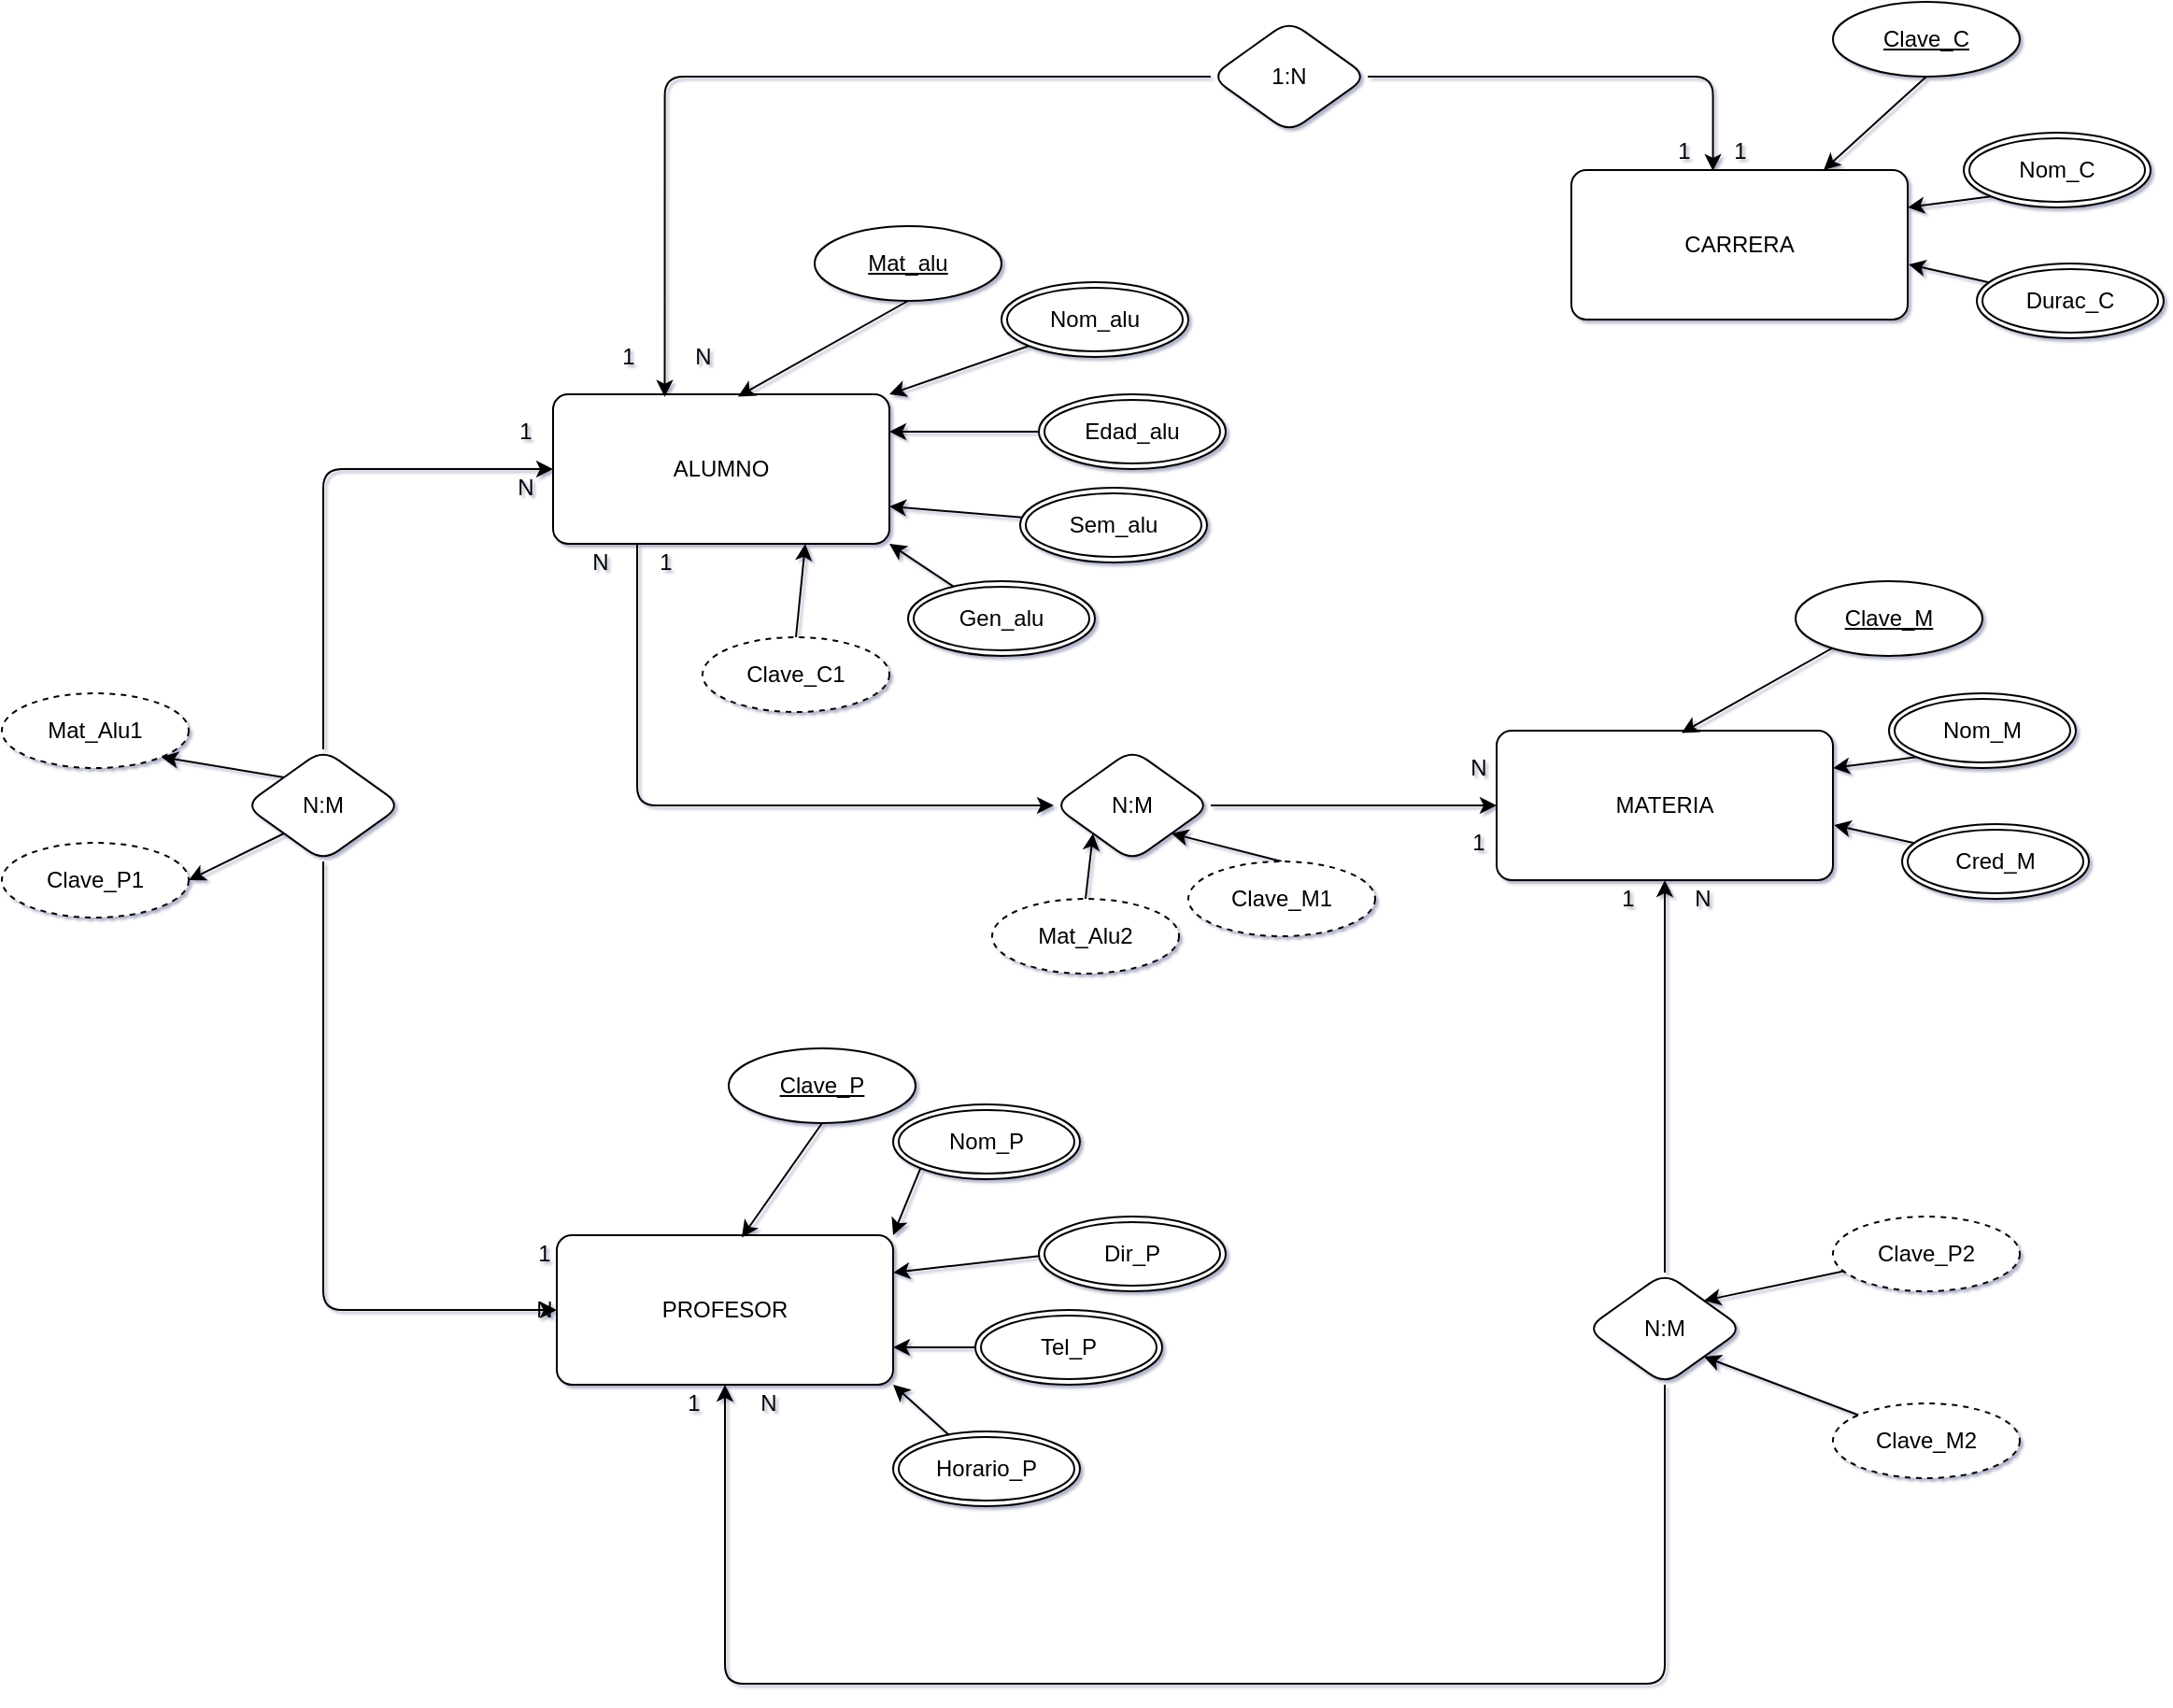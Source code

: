 <mxfile>
    <diagram id="ZThoCx-mE-rx39QBqhsQ" name="Página-1">
        <mxGraphModel dx="2309" dy="858" grid="1" gridSize="10" guides="1" tooltips="1" connect="1" arrows="1" fold="1" page="1" pageScale="1" pageWidth="827" pageHeight="1169" background="none" math="0" shadow="1">
            <root>
                <mxCell id="0"/>
                <mxCell id="1" parent="0"/>
                <mxCell id="98" style="edgeStyle=orthogonalEdgeStyle;rounded=1;html=1;exitX=0.25;exitY=1;exitDx=0;exitDy=0;entryX=0;entryY=0.5;entryDx=0;entryDy=0;" edge="1" parent="1" source="17" target="96">
                    <mxGeometry relative="1" as="geometry"/>
                </mxCell>
                <mxCell id="17" value="ALUMNO" style="rounded=1;arcSize=10;whiteSpace=wrap;html=1;align=center;" vertex="1" parent="1">
                    <mxGeometry x="-35" y="220" width="180" height="80" as="geometry"/>
                </mxCell>
                <mxCell id="33" style="edgeStyle=none;rounded=1;html=1;exitX=0;exitY=1;exitDx=0;exitDy=0;entryX=1;entryY=0;entryDx=0;entryDy=0;" edge="1" parent="1" source="19" target="17">
                    <mxGeometry relative="1" as="geometry"/>
                </mxCell>
                <mxCell id="19" value="Nom_alu" style="ellipse;shape=doubleEllipse;margin=3;whiteSpace=wrap;html=1;align=center;rounded=1;" vertex="1" parent="1">
                    <mxGeometry x="205" y="160" width="100" height="40" as="geometry"/>
                </mxCell>
                <mxCell id="34" style="edgeStyle=none;rounded=1;html=1;entryX=1;entryY=0.25;entryDx=0;entryDy=0;" edge="1" parent="1" source="20" target="17">
                    <mxGeometry relative="1" as="geometry"/>
                </mxCell>
                <mxCell id="20" value="Edad_alu" style="ellipse;shape=doubleEllipse;margin=3;whiteSpace=wrap;html=1;align=center;rounded=1;" vertex="1" parent="1">
                    <mxGeometry x="225" y="220" width="100" height="40" as="geometry"/>
                </mxCell>
                <mxCell id="35" style="edgeStyle=none;rounded=1;html=1;entryX=1;entryY=0.75;entryDx=0;entryDy=0;" edge="1" parent="1" source="21" target="17">
                    <mxGeometry relative="1" as="geometry"/>
                </mxCell>
                <mxCell id="21" value="Sem_alu" style="ellipse;shape=doubleEllipse;margin=3;whiteSpace=wrap;html=1;align=center;rounded=1;" vertex="1" parent="1">
                    <mxGeometry x="215" y="270" width="100" height="40" as="geometry"/>
                </mxCell>
                <mxCell id="36" style="edgeStyle=none;rounded=1;html=1;entryX=1;entryY=1;entryDx=0;entryDy=0;" edge="1" parent="1" source="22" target="17">
                    <mxGeometry relative="1" as="geometry"/>
                </mxCell>
                <mxCell id="22" value="Gen_alu" style="ellipse;shape=doubleEllipse;margin=3;whiteSpace=wrap;html=1;align=center;rounded=1;" vertex="1" parent="1">
                    <mxGeometry x="155" y="320" width="100" height="40" as="geometry"/>
                </mxCell>
                <mxCell id="32" style="edgeStyle=none;rounded=1;html=1;exitX=0.5;exitY=1;exitDx=0;exitDy=0;entryX=0.55;entryY=0.015;entryDx=0;entryDy=0;entryPerimeter=0;" edge="1" parent="1" source="23" target="17">
                    <mxGeometry relative="1" as="geometry"/>
                </mxCell>
                <mxCell id="23" value="Mat_alu" style="ellipse;whiteSpace=wrap;html=1;align=center;fontStyle=4;rounded=1;" vertex="1" parent="1">
                    <mxGeometry x="105" y="130" width="100" height="40" as="geometry"/>
                </mxCell>
                <mxCell id="37" value="PROFESOR" style="rounded=1;arcSize=10;whiteSpace=wrap;html=1;align=center;" vertex="1" parent="1">
                    <mxGeometry x="-33" y="670" width="180" height="80" as="geometry"/>
                </mxCell>
                <mxCell id="38" style="edgeStyle=none;rounded=1;html=1;exitX=0;exitY=1;exitDx=0;exitDy=0;entryX=1;entryY=0;entryDx=0;entryDy=0;" edge="1" parent="1" source="39" target="37">
                    <mxGeometry relative="1" as="geometry"/>
                </mxCell>
                <mxCell id="39" value="Nom_P" style="ellipse;shape=doubleEllipse;margin=3;whiteSpace=wrap;html=1;align=center;rounded=1;" vertex="1" parent="1">
                    <mxGeometry x="147" y="600" width="100" height="40" as="geometry"/>
                </mxCell>
                <mxCell id="40" style="edgeStyle=none;rounded=1;html=1;entryX=1;entryY=0.25;entryDx=0;entryDy=0;" edge="1" parent="1" target="37">
                    <mxGeometry relative="1" as="geometry">
                        <mxPoint x="235" y="680" as="sourcePoint"/>
                    </mxGeometry>
                </mxCell>
                <mxCell id="41" value="Dir_P" style="ellipse;shape=doubleEllipse;margin=3;whiteSpace=wrap;html=1;align=center;rounded=1;" vertex="1" parent="1">
                    <mxGeometry x="225" y="660" width="100" height="40" as="geometry"/>
                </mxCell>
                <mxCell id="42" style="edgeStyle=none;rounded=1;html=1;entryX=1;entryY=0.75;entryDx=0;entryDy=0;" edge="1" parent="1" source="43" target="37">
                    <mxGeometry relative="1" as="geometry"/>
                </mxCell>
                <mxCell id="43" value="Tel_P" style="ellipse;shape=doubleEllipse;margin=3;whiteSpace=wrap;html=1;align=center;rounded=1;" vertex="1" parent="1">
                    <mxGeometry x="191" y="710" width="100" height="40" as="geometry"/>
                </mxCell>
                <mxCell id="44" style="edgeStyle=none;rounded=1;html=1;entryX=1;entryY=1;entryDx=0;entryDy=0;" edge="1" parent="1" source="45" target="37">
                    <mxGeometry relative="1" as="geometry"/>
                </mxCell>
                <mxCell id="45" value="Horario_P" style="ellipse;shape=doubleEllipse;margin=3;whiteSpace=wrap;html=1;align=center;rounded=1;" vertex="1" parent="1">
                    <mxGeometry x="147" y="775" width="100" height="40" as="geometry"/>
                </mxCell>
                <mxCell id="46" style="edgeStyle=none;rounded=1;html=1;exitX=0.5;exitY=1;exitDx=0;exitDy=0;entryX=0.55;entryY=0.015;entryDx=0;entryDy=0;entryPerimeter=0;" edge="1" parent="1" source="47" target="37">
                    <mxGeometry relative="1" as="geometry"/>
                </mxCell>
                <mxCell id="47" value="Clave_P" style="ellipse;whiteSpace=wrap;html=1;align=center;fontStyle=4;rounded=1;" vertex="1" parent="1">
                    <mxGeometry x="59" y="570" width="100" height="40" as="geometry"/>
                </mxCell>
                <mxCell id="48" value="CARRERA" style="rounded=1;arcSize=10;whiteSpace=wrap;html=1;align=center;" vertex="1" parent="1">
                    <mxGeometry x="510" y="100" width="180" height="80" as="geometry"/>
                </mxCell>
                <mxCell id="49" style="edgeStyle=none;rounded=1;html=1;exitX=0;exitY=1;exitDx=0;exitDy=0;entryX=1;entryY=0.25;entryDx=0;entryDy=0;" edge="1" parent="1" source="50" target="48">
                    <mxGeometry relative="1" as="geometry"/>
                </mxCell>
                <mxCell id="50" value="Nom_C" style="ellipse;shape=doubleEllipse;margin=3;whiteSpace=wrap;html=1;align=center;rounded=1;" vertex="1" parent="1">
                    <mxGeometry x="720" y="80" width="100" height="40" as="geometry"/>
                </mxCell>
                <mxCell id="51" style="edgeStyle=none;rounded=1;html=1;entryX=1.003;entryY=0.631;entryDx=0;entryDy=0;entryPerimeter=0;" edge="1" parent="1" source="52" target="48">
                    <mxGeometry relative="1" as="geometry">
                        <Array as="points"/>
                    </mxGeometry>
                </mxCell>
                <mxCell id="52" value="Durac_C" style="ellipse;shape=doubleEllipse;margin=3;whiteSpace=wrap;html=1;align=center;rounded=1;" vertex="1" parent="1">
                    <mxGeometry x="727" y="150" width="100" height="40" as="geometry"/>
                </mxCell>
                <mxCell id="57" style="edgeStyle=none;rounded=1;html=1;exitX=0.5;exitY=1;exitDx=0;exitDy=0;entryX=0.75;entryY=0;entryDx=0;entryDy=0;" edge="1" parent="1" source="58" target="48">
                    <mxGeometry relative="1" as="geometry"/>
                </mxCell>
                <mxCell id="58" value="Clave_C" style="ellipse;whiteSpace=wrap;html=1;align=center;fontStyle=4;rounded=1;" vertex="1" parent="1">
                    <mxGeometry x="650" y="10" width="100" height="40" as="geometry"/>
                </mxCell>
                <mxCell id="59" value="MATERIA" style="rounded=1;arcSize=10;whiteSpace=wrap;html=1;align=center;" vertex="1" parent="1">
                    <mxGeometry x="470" y="400" width="180" height="80" as="geometry"/>
                </mxCell>
                <mxCell id="60" style="edgeStyle=none;rounded=1;html=1;exitX=0;exitY=1;exitDx=0;exitDy=0;entryX=1;entryY=0.25;entryDx=0;entryDy=0;" edge="1" parent="1" source="61" target="59">
                    <mxGeometry relative="1" as="geometry"/>
                </mxCell>
                <mxCell id="61" value="Nom_M" style="ellipse;shape=doubleEllipse;margin=3;whiteSpace=wrap;html=1;align=center;rounded=1;" vertex="1" parent="1">
                    <mxGeometry x="680" y="380" width="100" height="40" as="geometry"/>
                </mxCell>
                <mxCell id="62" style="edgeStyle=none;rounded=1;html=1;entryX=1.003;entryY=0.631;entryDx=0;entryDy=0;entryPerimeter=0;" edge="1" parent="1" source="63" target="59">
                    <mxGeometry relative="1" as="geometry">
                        <Array as="points"/>
                    </mxGeometry>
                </mxCell>
                <mxCell id="63" value="Cred_M" style="ellipse;shape=doubleEllipse;margin=3;whiteSpace=wrap;html=1;align=center;rounded=1;" vertex="1" parent="1">
                    <mxGeometry x="687" y="450" width="100" height="40" as="geometry"/>
                </mxCell>
                <mxCell id="64" style="edgeStyle=none;rounded=1;html=1;exitX=0.5;exitY=1;exitDx=0;exitDy=0;entryX=0.55;entryY=0.015;entryDx=0;entryDy=0;entryPerimeter=0;" edge="1" parent="1" target="59">
                    <mxGeometry relative="1" as="geometry">
                        <mxPoint x="660" y="350" as="sourcePoint"/>
                    </mxGeometry>
                </mxCell>
                <mxCell id="65" value="Clave_M" style="ellipse;whiteSpace=wrap;html=1;align=center;fontStyle=4;rounded=1;" vertex="1" parent="1">
                    <mxGeometry x="630" y="320" width="100" height="40" as="geometry"/>
                </mxCell>
                <mxCell id="68" style="edgeStyle=orthogonalEdgeStyle;rounded=1;html=1;entryX=0.332;entryY=0.017;entryDx=0;entryDy=0;entryPerimeter=0;" edge="1" parent="1" source="66" target="17">
                    <mxGeometry relative="1" as="geometry"/>
                </mxCell>
                <mxCell id="69" style="edgeStyle=orthogonalEdgeStyle;rounded=1;html=1;exitX=1;exitY=0.5;exitDx=0;exitDy=0;entryX=0.421;entryY=0.006;entryDx=0;entryDy=0;entryPerimeter=0;" edge="1" parent="1" source="66" target="48">
                    <mxGeometry relative="1" as="geometry"/>
                </mxCell>
                <mxCell id="66" value="1:N" style="shape=rhombus;perimeter=rhombusPerimeter;whiteSpace=wrap;html=1;align=center;rounded=1;" vertex="1" parent="1">
                    <mxGeometry x="317" y="20" width="84" height="60" as="geometry"/>
                </mxCell>
                <mxCell id="73" value="1" style="text;html=1;align=center;verticalAlign=middle;resizable=0;points=[];autosize=1;strokeColor=none;fillColor=none;" vertex="1" parent="1">
                    <mxGeometry x="-5" y="190" width="20" height="20" as="geometry"/>
                </mxCell>
                <mxCell id="74" value="N" style="text;html=1;align=center;verticalAlign=middle;resizable=0;points=[];autosize=1;strokeColor=none;fillColor=none;" vertex="1" parent="1">
                    <mxGeometry x="35" y="190" width="20" height="20" as="geometry"/>
                </mxCell>
                <mxCell id="75" value="1" style="text;html=1;align=center;verticalAlign=middle;resizable=0;points=[];autosize=1;strokeColor=none;fillColor=none;" vertex="1" parent="1">
                    <mxGeometry x="560" y="80" width="20" height="20" as="geometry"/>
                </mxCell>
                <mxCell id="77" value="1" style="text;html=1;align=center;verticalAlign=middle;resizable=0;points=[];autosize=1;strokeColor=none;fillColor=none;" vertex="1" parent="1">
                    <mxGeometry x="590" y="80" width="20" height="20" as="geometry"/>
                </mxCell>
                <mxCell id="80" style="edgeStyle=none;rounded=1;html=1;exitX=0.5;exitY=0;exitDx=0;exitDy=0;entryX=0.75;entryY=1;entryDx=0;entryDy=0;" edge="1" parent="1" source="78" target="17">
                    <mxGeometry relative="1" as="geometry">
                        <mxPoint x="95" y="310" as="targetPoint"/>
                    </mxGeometry>
                </mxCell>
                <mxCell id="78" value="Clave_C1" style="ellipse;whiteSpace=wrap;html=1;align=center;dashed=1;rounded=1;" vertex="1" parent="1">
                    <mxGeometry x="45" y="350" width="100" height="40" as="geometry"/>
                </mxCell>
                <mxCell id="82" style="edgeStyle=orthogonalEdgeStyle;rounded=1;html=1;entryX=0;entryY=0.5;entryDx=0;entryDy=0;exitX=0.5;exitY=0;exitDx=0;exitDy=0;" edge="1" parent="1" source="81" target="17">
                    <mxGeometry relative="1" as="geometry"/>
                </mxCell>
                <mxCell id="83" style="edgeStyle=orthogonalEdgeStyle;rounded=1;html=1;entryX=0;entryY=0.5;entryDx=0;entryDy=0;exitX=0.5;exitY=1;exitDx=0;exitDy=0;" edge="1" parent="1" source="81" target="37">
                    <mxGeometry relative="1" as="geometry"/>
                </mxCell>
                <mxCell id="91" style="edgeStyle=none;rounded=1;html=1;exitX=0;exitY=0;exitDx=0;exitDy=0;entryX=1;entryY=1;entryDx=0;entryDy=0;" edge="1" parent="1" source="81" target="90">
                    <mxGeometry relative="1" as="geometry"/>
                </mxCell>
                <mxCell id="92" style="edgeStyle=none;rounded=1;html=1;exitX=0;exitY=1;exitDx=0;exitDy=0;entryX=1;entryY=0.5;entryDx=0;entryDy=0;" edge="1" parent="1" source="81" target="89">
                    <mxGeometry relative="1" as="geometry"/>
                </mxCell>
                <mxCell id="81" value="N:M" style="shape=rhombus;perimeter=rhombusPerimeter;whiteSpace=wrap;html=1;align=center;rounded=1;" vertex="1" parent="1">
                    <mxGeometry x="-200" y="410" width="84" height="60" as="geometry"/>
                </mxCell>
                <mxCell id="84" value="1" style="text;html=1;align=center;verticalAlign=middle;resizable=0;points=[];autosize=1;strokeColor=none;fillColor=none;" vertex="1" parent="1">
                    <mxGeometry x="-50" y="670" width="20" height="20" as="geometry"/>
                </mxCell>
                <mxCell id="85" value="N" style="text;html=1;align=center;verticalAlign=middle;resizable=0;points=[];autosize=1;strokeColor=none;fillColor=none;" vertex="1" parent="1">
                    <mxGeometry x="-50" y="700" width="20" height="20" as="geometry"/>
                </mxCell>
                <mxCell id="86" value="1" style="text;html=1;align=center;verticalAlign=middle;resizable=0;points=[];autosize=1;strokeColor=none;fillColor=none;" vertex="1" parent="1">
                    <mxGeometry x="-60" y="230" width="20" height="20" as="geometry"/>
                </mxCell>
                <mxCell id="87" value="N" style="text;html=1;align=center;verticalAlign=middle;resizable=0;points=[];autosize=1;strokeColor=none;fillColor=none;" vertex="1" parent="1">
                    <mxGeometry x="-60" y="260" width="20" height="20" as="geometry"/>
                </mxCell>
                <mxCell id="89" value="Clave_P1" style="ellipse;whiteSpace=wrap;html=1;align=center;dashed=1;rounded=1;" vertex="1" parent="1">
                    <mxGeometry x="-330" y="460" width="100" height="40" as="geometry"/>
                </mxCell>
                <mxCell id="90" value="Mat_Alu1" style="ellipse;whiteSpace=wrap;html=1;align=center;dashed=1;rounded=1;" vertex="1" parent="1">
                    <mxGeometry x="-330" y="380" width="100" height="40" as="geometry"/>
                </mxCell>
                <mxCell id="99" style="edgeStyle=orthogonalEdgeStyle;rounded=1;html=1;exitX=1;exitY=0.5;exitDx=0;exitDy=0;entryX=0;entryY=0.5;entryDx=0;entryDy=0;" edge="1" parent="1" source="96" target="59">
                    <mxGeometry relative="1" as="geometry"/>
                </mxCell>
                <mxCell id="96" value="N:M" style="shape=rhombus;perimeter=rhombusPerimeter;whiteSpace=wrap;html=1;align=center;rounded=1;" vertex="1" parent="1">
                    <mxGeometry x="233" y="410" width="84" height="60" as="geometry"/>
                </mxCell>
                <mxCell id="100" value="1" style="text;html=1;align=center;verticalAlign=middle;resizable=0;points=[];autosize=1;strokeColor=none;fillColor=none;" vertex="1" parent="1">
                    <mxGeometry x="450" y="450" width="20" height="20" as="geometry"/>
                </mxCell>
                <mxCell id="101" value="N" style="text;html=1;align=center;verticalAlign=middle;resizable=0;points=[];autosize=1;strokeColor=none;fillColor=none;" vertex="1" parent="1">
                    <mxGeometry x="-20" y="300" width="20" height="20" as="geometry"/>
                </mxCell>
                <mxCell id="102" value="1" style="text;html=1;align=center;verticalAlign=middle;resizable=0;points=[];autosize=1;strokeColor=none;fillColor=none;" vertex="1" parent="1">
                    <mxGeometry x="15" y="300" width="20" height="20" as="geometry"/>
                </mxCell>
                <mxCell id="103" value="N" style="text;html=1;align=center;verticalAlign=middle;resizable=0;points=[];autosize=1;strokeColor=none;fillColor=none;" vertex="1" parent="1">
                    <mxGeometry x="450" y="410" width="20" height="20" as="geometry"/>
                </mxCell>
                <mxCell id="108" style="edgeStyle=none;rounded=1;html=1;exitX=0.5;exitY=0;exitDx=0;exitDy=0;entryX=1;entryY=1;entryDx=0;entryDy=0;" edge="1" parent="1" source="105" target="96">
                    <mxGeometry relative="1" as="geometry"/>
                </mxCell>
                <mxCell id="105" value="Clave_M1" style="ellipse;whiteSpace=wrap;html=1;align=center;dashed=1;rounded=1;" vertex="1" parent="1">
                    <mxGeometry x="305" y="470" width="100" height="40" as="geometry"/>
                </mxCell>
                <mxCell id="107" style="edgeStyle=none;rounded=1;html=1;exitX=0.5;exitY=0;exitDx=0;exitDy=0;entryX=0;entryY=1;entryDx=0;entryDy=0;" edge="1" parent="1" source="106" target="96">
                    <mxGeometry relative="1" as="geometry"/>
                </mxCell>
                <mxCell id="106" value="Mat_Alu2" style="ellipse;whiteSpace=wrap;html=1;align=center;dashed=1;rounded=1;" vertex="1" parent="1">
                    <mxGeometry x="200" y="490" width="100" height="40" as="geometry"/>
                </mxCell>
                <mxCell id="112" style="edgeStyle=orthogonalEdgeStyle;rounded=1;html=1;entryX=0.5;entryY=1;entryDx=0;entryDy=0;" edge="1" parent="1" source="109" target="37">
                    <mxGeometry relative="1" as="geometry">
                        <Array as="points">
                            <mxPoint x="560" y="910"/>
                            <mxPoint x="57" y="910"/>
                        </Array>
                    </mxGeometry>
                </mxCell>
                <mxCell id="113" style="edgeStyle=none;rounded=1;html=1;exitX=0.5;exitY=0;exitDx=0;exitDy=0;entryX=0.5;entryY=1;entryDx=0;entryDy=0;" edge="1" parent="1" source="109" target="59">
                    <mxGeometry relative="1" as="geometry"/>
                </mxCell>
                <mxCell id="109" value="N:M" style="shape=rhombus;perimeter=rhombusPerimeter;whiteSpace=wrap;html=1;align=center;rounded=1;" vertex="1" parent="1">
                    <mxGeometry x="518" y="690" width="84" height="60" as="geometry"/>
                </mxCell>
                <mxCell id="118" style="edgeStyle=none;rounded=1;html=1;entryX=1;entryY=0;entryDx=0;entryDy=0;" edge="1" parent="1" source="115" target="109">
                    <mxGeometry relative="1" as="geometry"/>
                </mxCell>
                <mxCell id="115" value="Clave_P2" style="ellipse;whiteSpace=wrap;html=1;align=center;dashed=1;rounded=1;" vertex="1" parent="1">
                    <mxGeometry x="650" y="660" width="100" height="40" as="geometry"/>
                </mxCell>
                <mxCell id="117" style="edgeStyle=none;rounded=1;html=1;entryX=1;entryY=1;entryDx=0;entryDy=0;" edge="1" parent="1" source="116" target="109">
                    <mxGeometry relative="1" as="geometry"/>
                </mxCell>
                <mxCell id="116" value="Clave_M2" style="ellipse;whiteSpace=wrap;html=1;align=center;dashed=1;rounded=1;" vertex="1" parent="1">
                    <mxGeometry x="650" y="760" width="100" height="40" as="geometry"/>
                </mxCell>
                <mxCell id="119" value="1" style="text;html=1;align=center;verticalAlign=middle;resizable=0;points=[];autosize=1;strokeColor=none;fillColor=none;" vertex="1" parent="1">
                    <mxGeometry x="30" y="750" width="20" height="20" as="geometry"/>
                </mxCell>
                <mxCell id="120" value="N" style="text;html=1;align=center;verticalAlign=middle;resizable=0;points=[];autosize=1;strokeColor=none;fillColor=none;" vertex="1" parent="1">
                    <mxGeometry x="570" y="480" width="20" height="20" as="geometry"/>
                </mxCell>
                <mxCell id="121" value="1" style="text;html=1;align=center;verticalAlign=middle;resizable=0;points=[];autosize=1;strokeColor=none;fillColor=none;" vertex="1" parent="1">
                    <mxGeometry x="530" y="480" width="20" height="20" as="geometry"/>
                </mxCell>
                <mxCell id="122" value="N" style="text;html=1;align=center;verticalAlign=middle;resizable=0;points=[];autosize=1;strokeColor=none;fillColor=none;" vertex="1" parent="1">
                    <mxGeometry x="70" y="750" width="20" height="20" as="geometry"/>
                </mxCell>
            </root>
        </mxGraphModel>
    </diagram>
</mxfile>